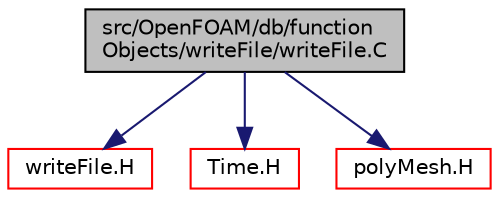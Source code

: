 digraph "src/OpenFOAM/db/functionObjects/writeFile/writeFile.C"
{
  bgcolor="transparent";
  edge [fontname="Helvetica",fontsize="10",labelfontname="Helvetica",labelfontsize="10"];
  node [fontname="Helvetica",fontsize="10",shape=record];
  Node0 [label="src/OpenFOAM/db/function\lObjects/writeFile/writeFile.C",height=0.2,width=0.4,color="black", fillcolor="grey75", style="filled", fontcolor="black"];
  Node0 -> Node1 [color="midnightblue",fontsize="10",style="solid",fontname="Helvetica"];
  Node1 [label="writeFile.H",height=0.2,width=0.4,color="red",URL="$a09704.html"];
  Node0 -> Node93 [color="midnightblue",fontsize="10",style="solid",fontname="Helvetica"];
  Node93 [label="Time.H",height=0.2,width=0.4,color="red",URL="$a10025.html"];
  Node0 -> Node177 [color="midnightblue",fontsize="10",style="solid",fontname="Helvetica"];
  Node177 [label="polyMesh.H",height=0.2,width=0.4,color="red",URL="$a12398.html"];
}
